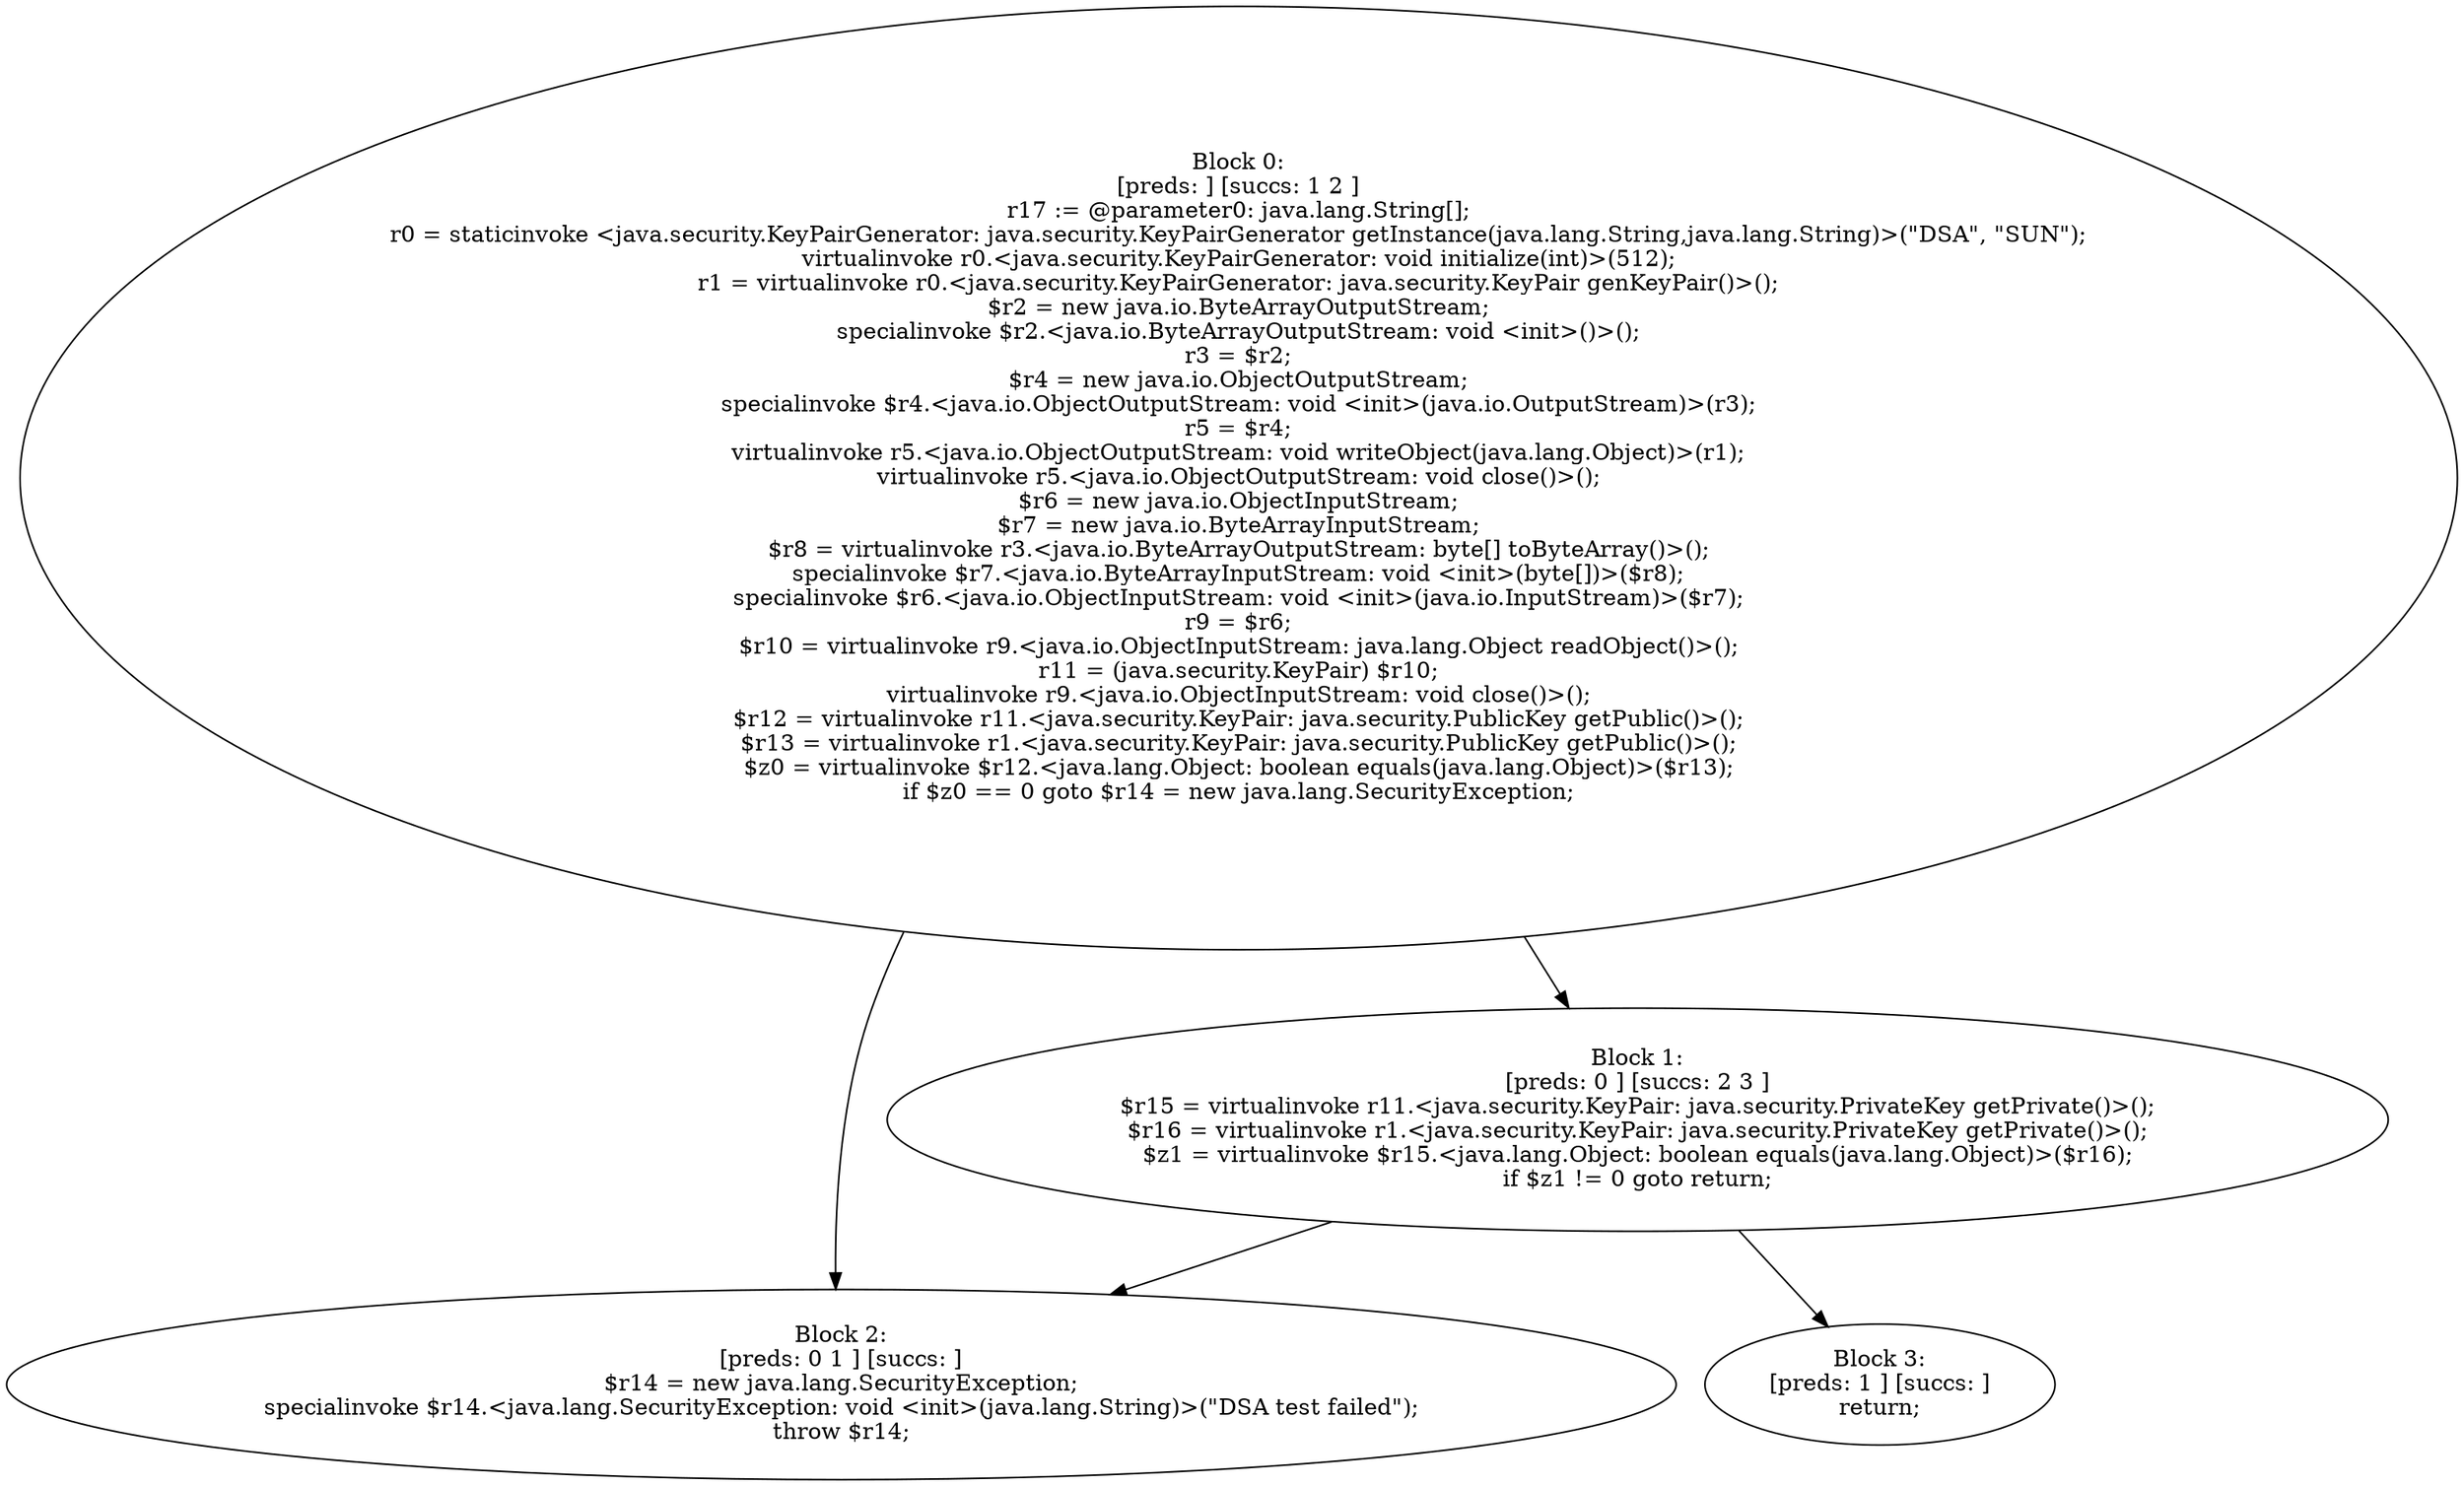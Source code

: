 digraph "unitGraph" {
    "Block 0:
[preds: ] [succs: 1 2 ]
r17 := @parameter0: java.lang.String[];
r0 = staticinvoke <java.security.KeyPairGenerator: java.security.KeyPairGenerator getInstance(java.lang.String,java.lang.String)>(\"DSA\", \"SUN\");
virtualinvoke r0.<java.security.KeyPairGenerator: void initialize(int)>(512);
r1 = virtualinvoke r0.<java.security.KeyPairGenerator: java.security.KeyPair genKeyPair()>();
$r2 = new java.io.ByteArrayOutputStream;
specialinvoke $r2.<java.io.ByteArrayOutputStream: void <init>()>();
r3 = $r2;
$r4 = new java.io.ObjectOutputStream;
specialinvoke $r4.<java.io.ObjectOutputStream: void <init>(java.io.OutputStream)>(r3);
r5 = $r4;
virtualinvoke r5.<java.io.ObjectOutputStream: void writeObject(java.lang.Object)>(r1);
virtualinvoke r5.<java.io.ObjectOutputStream: void close()>();
$r6 = new java.io.ObjectInputStream;
$r7 = new java.io.ByteArrayInputStream;
$r8 = virtualinvoke r3.<java.io.ByteArrayOutputStream: byte[] toByteArray()>();
specialinvoke $r7.<java.io.ByteArrayInputStream: void <init>(byte[])>($r8);
specialinvoke $r6.<java.io.ObjectInputStream: void <init>(java.io.InputStream)>($r7);
r9 = $r6;
$r10 = virtualinvoke r9.<java.io.ObjectInputStream: java.lang.Object readObject()>();
r11 = (java.security.KeyPair) $r10;
virtualinvoke r9.<java.io.ObjectInputStream: void close()>();
$r12 = virtualinvoke r11.<java.security.KeyPair: java.security.PublicKey getPublic()>();
$r13 = virtualinvoke r1.<java.security.KeyPair: java.security.PublicKey getPublic()>();
$z0 = virtualinvoke $r12.<java.lang.Object: boolean equals(java.lang.Object)>($r13);
if $z0 == 0 goto $r14 = new java.lang.SecurityException;
"
    "Block 1:
[preds: 0 ] [succs: 2 3 ]
$r15 = virtualinvoke r11.<java.security.KeyPair: java.security.PrivateKey getPrivate()>();
$r16 = virtualinvoke r1.<java.security.KeyPair: java.security.PrivateKey getPrivate()>();
$z1 = virtualinvoke $r15.<java.lang.Object: boolean equals(java.lang.Object)>($r16);
if $z1 != 0 goto return;
"
    "Block 2:
[preds: 0 1 ] [succs: ]
$r14 = new java.lang.SecurityException;
specialinvoke $r14.<java.lang.SecurityException: void <init>(java.lang.String)>(\"DSA test failed\");
throw $r14;
"
    "Block 3:
[preds: 1 ] [succs: ]
return;
"
    "Block 0:
[preds: ] [succs: 1 2 ]
r17 := @parameter0: java.lang.String[];
r0 = staticinvoke <java.security.KeyPairGenerator: java.security.KeyPairGenerator getInstance(java.lang.String,java.lang.String)>(\"DSA\", \"SUN\");
virtualinvoke r0.<java.security.KeyPairGenerator: void initialize(int)>(512);
r1 = virtualinvoke r0.<java.security.KeyPairGenerator: java.security.KeyPair genKeyPair()>();
$r2 = new java.io.ByteArrayOutputStream;
specialinvoke $r2.<java.io.ByteArrayOutputStream: void <init>()>();
r3 = $r2;
$r4 = new java.io.ObjectOutputStream;
specialinvoke $r4.<java.io.ObjectOutputStream: void <init>(java.io.OutputStream)>(r3);
r5 = $r4;
virtualinvoke r5.<java.io.ObjectOutputStream: void writeObject(java.lang.Object)>(r1);
virtualinvoke r5.<java.io.ObjectOutputStream: void close()>();
$r6 = new java.io.ObjectInputStream;
$r7 = new java.io.ByteArrayInputStream;
$r8 = virtualinvoke r3.<java.io.ByteArrayOutputStream: byte[] toByteArray()>();
specialinvoke $r7.<java.io.ByteArrayInputStream: void <init>(byte[])>($r8);
specialinvoke $r6.<java.io.ObjectInputStream: void <init>(java.io.InputStream)>($r7);
r9 = $r6;
$r10 = virtualinvoke r9.<java.io.ObjectInputStream: java.lang.Object readObject()>();
r11 = (java.security.KeyPair) $r10;
virtualinvoke r9.<java.io.ObjectInputStream: void close()>();
$r12 = virtualinvoke r11.<java.security.KeyPair: java.security.PublicKey getPublic()>();
$r13 = virtualinvoke r1.<java.security.KeyPair: java.security.PublicKey getPublic()>();
$z0 = virtualinvoke $r12.<java.lang.Object: boolean equals(java.lang.Object)>($r13);
if $z0 == 0 goto $r14 = new java.lang.SecurityException;
"->"Block 1:
[preds: 0 ] [succs: 2 3 ]
$r15 = virtualinvoke r11.<java.security.KeyPair: java.security.PrivateKey getPrivate()>();
$r16 = virtualinvoke r1.<java.security.KeyPair: java.security.PrivateKey getPrivate()>();
$z1 = virtualinvoke $r15.<java.lang.Object: boolean equals(java.lang.Object)>($r16);
if $z1 != 0 goto return;
";
    "Block 0:
[preds: ] [succs: 1 2 ]
r17 := @parameter0: java.lang.String[];
r0 = staticinvoke <java.security.KeyPairGenerator: java.security.KeyPairGenerator getInstance(java.lang.String,java.lang.String)>(\"DSA\", \"SUN\");
virtualinvoke r0.<java.security.KeyPairGenerator: void initialize(int)>(512);
r1 = virtualinvoke r0.<java.security.KeyPairGenerator: java.security.KeyPair genKeyPair()>();
$r2 = new java.io.ByteArrayOutputStream;
specialinvoke $r2.<java.io.ByteArrayOutputStream: void <init>()>();
r3 = $r2;
$r4 = new java.io.ObjectOutputStream;
specialinvoke $r4.<java.io.ObjectOutputStream: void <init>(java.io.OutputStream)>(r3);
r5 = $r4;
virtualinvoke r5.<java.io.ObjectOutputStream: void writeObject(java.lang.Object)>(r1);
virtualinvoke r5.<java.io.ObjectOutputStream: void close()>();
$r6 = new java.io.ObjectInputStream;
$r7 = new java.io.ByteArrayInputStream;
$r8 = virtualinvoke r3.<java.io.ByteArrayOutputStream: byte[] toByteArray()>();
specialinvoke $r7.<java.io.ByteArrayInputStream: void <init>(byte[])>($r8);
specialinvoke $r6.<java.io.ObjectInputStream: void <init>(java.io.InputStream)>($r7);
r9 = $r6;
$r10 = virtualinvoke r9.<java.io.ObjectInputStream: java.lang.Object readObject()>();
r11 = (java.security.KeyPair) $r10;
virtualinvoke r9.<java.io.ObjectInputStream: void close()>();
$r12 = virtualinvoke r11.<java.security.KeyPair: java.security.PublicKey getPublic()>();
$r13 = virtualinvoke r1.<java.security.KeyPair: java.security.PublicKey getPublic()>();
$z0 = virtualinvoke $r12.<java.lang.Object: boolean equals(java.lang.Object)>($r13);
if $z0 == 0 goto $r14 = new java.lang.SecurityException;
"->"Block 2:
[preds: 0 1 ] [succs: ]
$r14 = new java.lang.SecurityException;
specialinvoke $r14.<java.lang.SecurityException: void <init>(java.lang.String)>(\"DSA test failed\");
throw $r14;
";
    "Block 1:
[preds: 0 ] [succs: 2 3 ]
$r15 = virtualinvoke r11.<java.security.KeyPair: java.security.PrivateKey getPrivate()>();
$r16 = virtualinvoke r1.<java.security.KeyPair: java.security.PrivateKey getPrivate()>();
$z1 = virtualinvoke $r15.<java.lang.Object: boolean equals(java.lang.Object)>($r16);
if $z1 != 0 goto return;
"->"Block 2:
[preds: 0 1 ] [succs: ]
$r14 = new java.lang.SecurityException;
specialinvoke $r14.<java.lang.SecurityException: void <init>(java.lang.String)>(\"DSA test failed\");
throw $r14;
";
    "Block 1:
[preds: 0 ] [succs: 2 3 ]
$r15 = virtualinvoke r11.<java.security.KeyPair: java.security.PrivateKey getPrivate()>();
$r16 = virtualinvoke r1.<java.security.KeyPair: java.security.PrivateKey getPrivate()>();
$z1 = virtualinvoke $r15.<java.lang.Object: boolean equals(java.lang.Object)>($r16);
if $z1 != 0 goto return;
"->"Block 3:
[preds: 1 ] [succs: ]
return;
";
}
